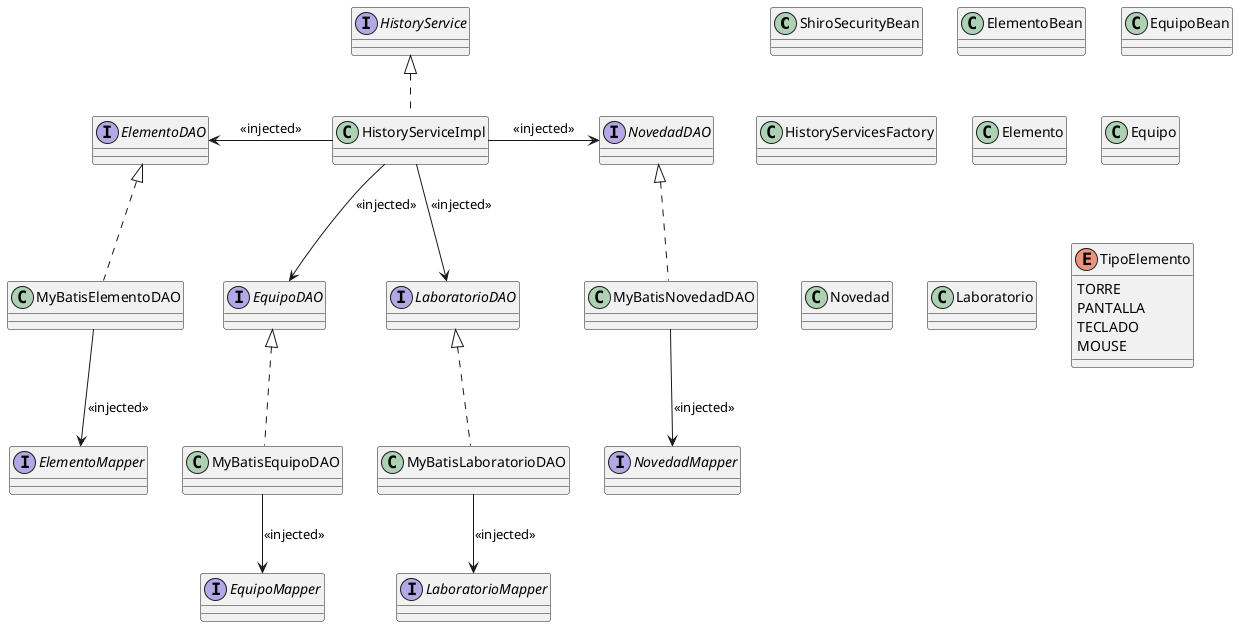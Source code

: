 @startuml
class ShiroSecurityBean{
}

class ElementoBean{
}

class EquipoBean{
}

class HistoryServicesFactory{
}

class HistoryServiceImpl{
}

class Elemento{
}

class Equipo{
}

class Novedad{
}

class Laboratorio{
}

class MyBatisEquipoDAO{
}

class MyBatisElementoDAO{
}

class MyBatisNovedadDAO{
}

class MyBatisLaboratorioDAO{
}

interface HistoryService{
}

interface ElementoDAO{
}

interface EquipoDAO{
}

interface NovedadDAO{
}

interface LaboratorioDAO{
}

interface ElementoMapper{
}

interface EquipoMapper{
}

interface NovedadMapper{
}

interface LaboratorioMapper{
}


enum TipoElemento{
TORRE
PANTALLA
TECLADO
MOUSE
}


HistoryService <|.. HistoryServiceImpl

HistoryServiceImpl -left-> ElementoDAO : <<injected>>
HistoryServiceImpl -down-> EquipoDAO : <<injected>>
HistoryServiceImpl -down-> LaboratorioDAO : <<injected>>
HistoryServiceImpl -right-> NovedadDAO: <<injected>>


ElementoDAO <|.. MyBatisElementoDAO
EquipoDAO <|.. MyBatisEquipoDAO
NovedadDAO <|.. MyBatisNovedadDAO
LaboratorioDAO <|.. MyBatisLaboratorioDAO

MyBatisElementoDAO --> ElementoMapper : <<injected>>
MyBatisEquipoDAO --> EquipoMapper : <<injected>>
MyBatisLaboratorioDAO --> LaboratorioMapper : <<injected>>
MyBatisNovedadDAO --> NovedadMapper : <<injected>>

@enduml